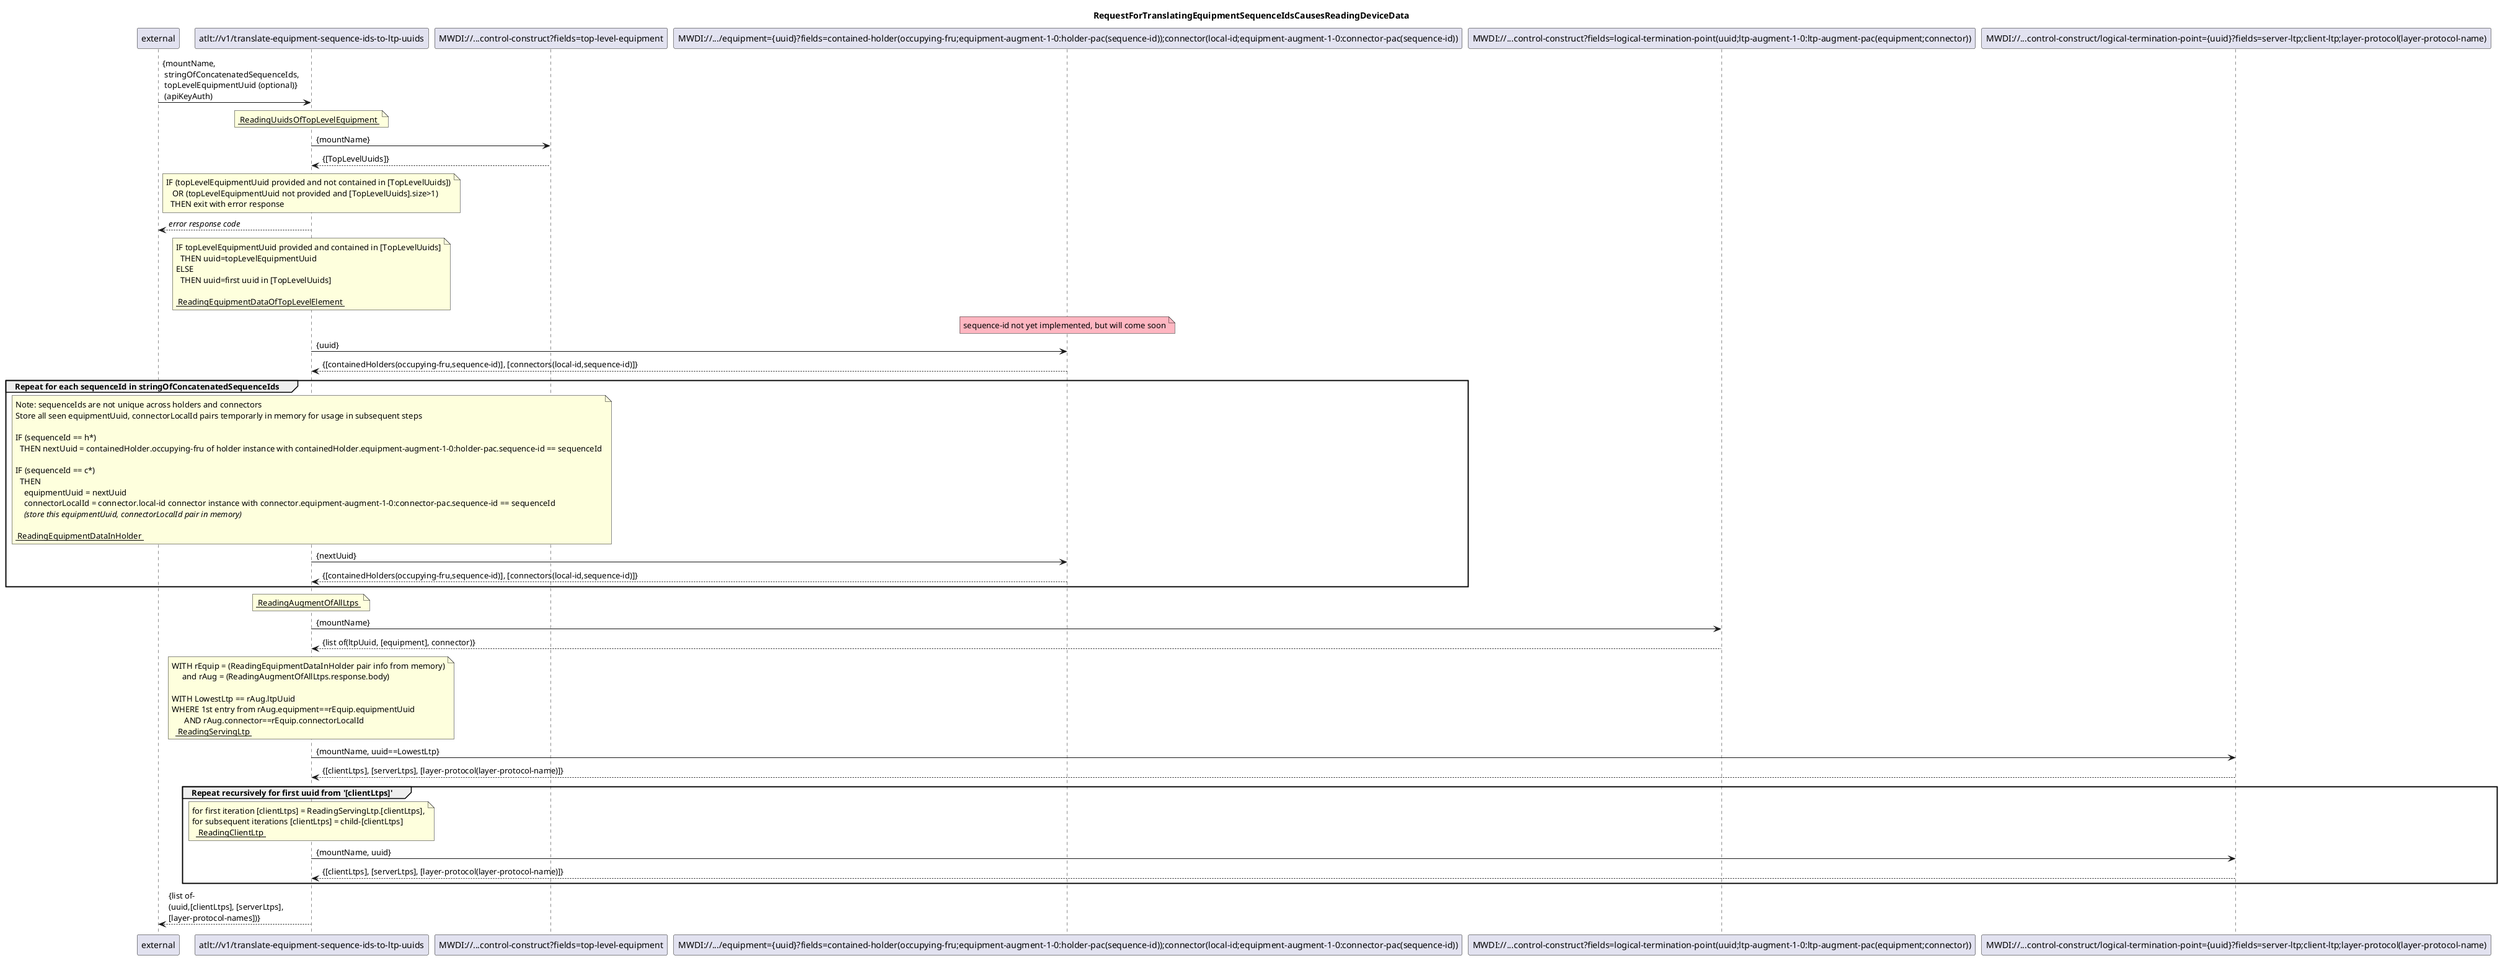 @startuml 01x_translate-equipment-sequence-ids-to-ltp-uuids
skinparam responseMessageBelowArrow true

title RequestForTranslatingEquipmentSequenceIdsCausesReadingDeviceData

participant "external" as external
participant "atlt://v1/translate-equipment-sequence-ids-to-ltp-uuids" as offeredService
participant "MWDI://...control-construct?fields=top-level-equipment" as topLevel
  ' complete path: participant "MWDI://core-model-1-4:network-control-domain=cache/control-construct={mountName}?fields=top-level-equipment" as topLevel
participant "MWDI://.../equipment={uuid}?fields=contained-holder(occupying-fru;equipment-augment-1-0:holder-pac(sequence-id));connector(local-id;equipment-augment-1-0:connector-pac(sequence-id))" as equipment
  ' complete path: participant "MWDI://core-model-1-4:network-control-domain=cache/control-construct={mountName}/equipment={uuid}?fields=contained-holder(occupying-fru;equipment-augment-1-0:holder-pac(sequence-id));connector(local-id;equipment-augment-1-0:connector-pac(sequence-id))" as equipment
participant "MWDI://...control-construct?fields=logical-termination-point(uuid;ltp-augment-1-0:ltp-augment-pac(equipment;connector))" as ltpList
  ' complete path: participant "MWDI://core-model-1-4:network-control-domain=cache/control-construct={mountName}?fields=logical-termination-point(uuid;ltp-augment-1-0:ltp-augment-pac(equipment;connector))" as ltpList
participant "MWDI://...control-construct/logical-termination-point={uuid}?fields=server-ltp;client-ltp;layer-protocol(layer-protocol-name)" as clientLtp
  ' complete path: participant "MWDI://core-model-1-4:network-control-domain=cache/control-construct={mountName}/logical-termination-point={uuid}?fields=server-ltp;client-ltp;layer-protocol(layer-protocol-name)" as clientLtp

external -> offeredService : {mountName, \n stringOfConcatenatedSequenceIds, \n topLevelEquipmentUuid (optional)} \n (apiKeyAuth)

note over offeredService
  <u> ReadingUuidsOfTopLevelEquipment </u>
end note
offeredService -> topLevel : {mountName}
topLevel --> offeredService : {[TopLevelUuids]}

note over offeredService
  IF (topLevelEquipmentUuid provided and not contained in [TopLevelUuids])
     OR (topLevelEquipmentUuid not provided and [TopLevelUuids].size>1)
    THEN exit with error response
end note
offeredService --> external : <i>error response code</i>
note over offeredService
  IF topLevelEquipmentUuid provided and contained in [TopLevelUuids]
    THEN uuid=topLevelEquipmentUuid
  ELSE
    THEN uuid=first uuid in [TopLevelUuids]

  <u> ReadingEquipmentDataOfTopLevelElement </u>
end note
note over equipment #LightPink: sequence-id not yet implemented, but will come soon
offeredService -> equipment : {uuid}
equipment --> offeredService : {[containedHolders(occupying-fru,sequence-id)], [connectors(local-id,sequence-id)]}

group Repeat for each sequenceId in stringOfConcatenatedSequenceIds
  note over offeredService
    Note: sequenceIds are not unique across holders and connectors
    Store all seen equipmentUuid, connectorLocalId pairs temporarly in memory for usage in subsequent steps

    IF (sequenceId == h*)
      THEN nextUuid = containedHolder.occupying-fru of holder instance with containedHolder.equipment-augment-1-0:holder-pac.sequence-id == sequenceId

    IF (sequenceId == c*)
      THEN
        equipmentUuid = nextUuid
        connectorLocalId = connector.local-id connector instance with connector.equipment-augment-1-0:connector-pac.sequence-id == sequenceId
        <i>(store this equipmentUuid, connectorLocalId pair in memory)</i>

    <u> ReadingEquipmentDataInHolder </u>
  end note
  offeredService -> equipment : {nextUuid}
  equipment --> offeredService : {[containedHolders(occupying-fru,sequence-id)], [connectors(local-id,sequence-id)]}
end

note over offeredService
  <u> ReadingAugmentOfAllLtps </u>
end note
offeredService -> ltpList : {mountName}
ltpList --> offeredService : {list of(ltpUuid, [equipment], connector)}

note over offeredService
  WITH rEquip = (ReadingEquipmentDataInHolder pair info from memory)
       and rAug = (ReadingAugmentOfAllLtps.response.body)

  WITH LowestLtp == rAug.ltpUuid
  WHERE 1st entry from rAug.equipment==rEquip.equipmentUuid
        AND rAug.connector==rEquip.connectorLocalId
    <u> ReadingServingLtp </u>
end note
  offeredService -> clientLtp : {mountName, uuid==LowestLtp}
  clientLtp --> offeredService : {[clientLtps], [serverLtps], [layer-protocol(layer-protocol-name)]}

group Repeat recursively for first uuid from '[clientLtps]'
  note over offeredService
    for first iteration [clientLtps] = ReadingServingLtp.[clientLtps],
    for subsequent iterations [clientLtps] = child-[clientLtps]
      <u> ReadingClientLtp </u>
  end note
  offeredService -> clientLtp : {mountName, uuid}
  clientLtp --> offeredService : {[clientLtps], [serverLtps], [layer-protocol(layer-protocol-name)]}
end

offeredService --> external : {list of-\n(uuid,[clientLtps], [serverLtps],\n[layer-protocol-names])}

@enduml